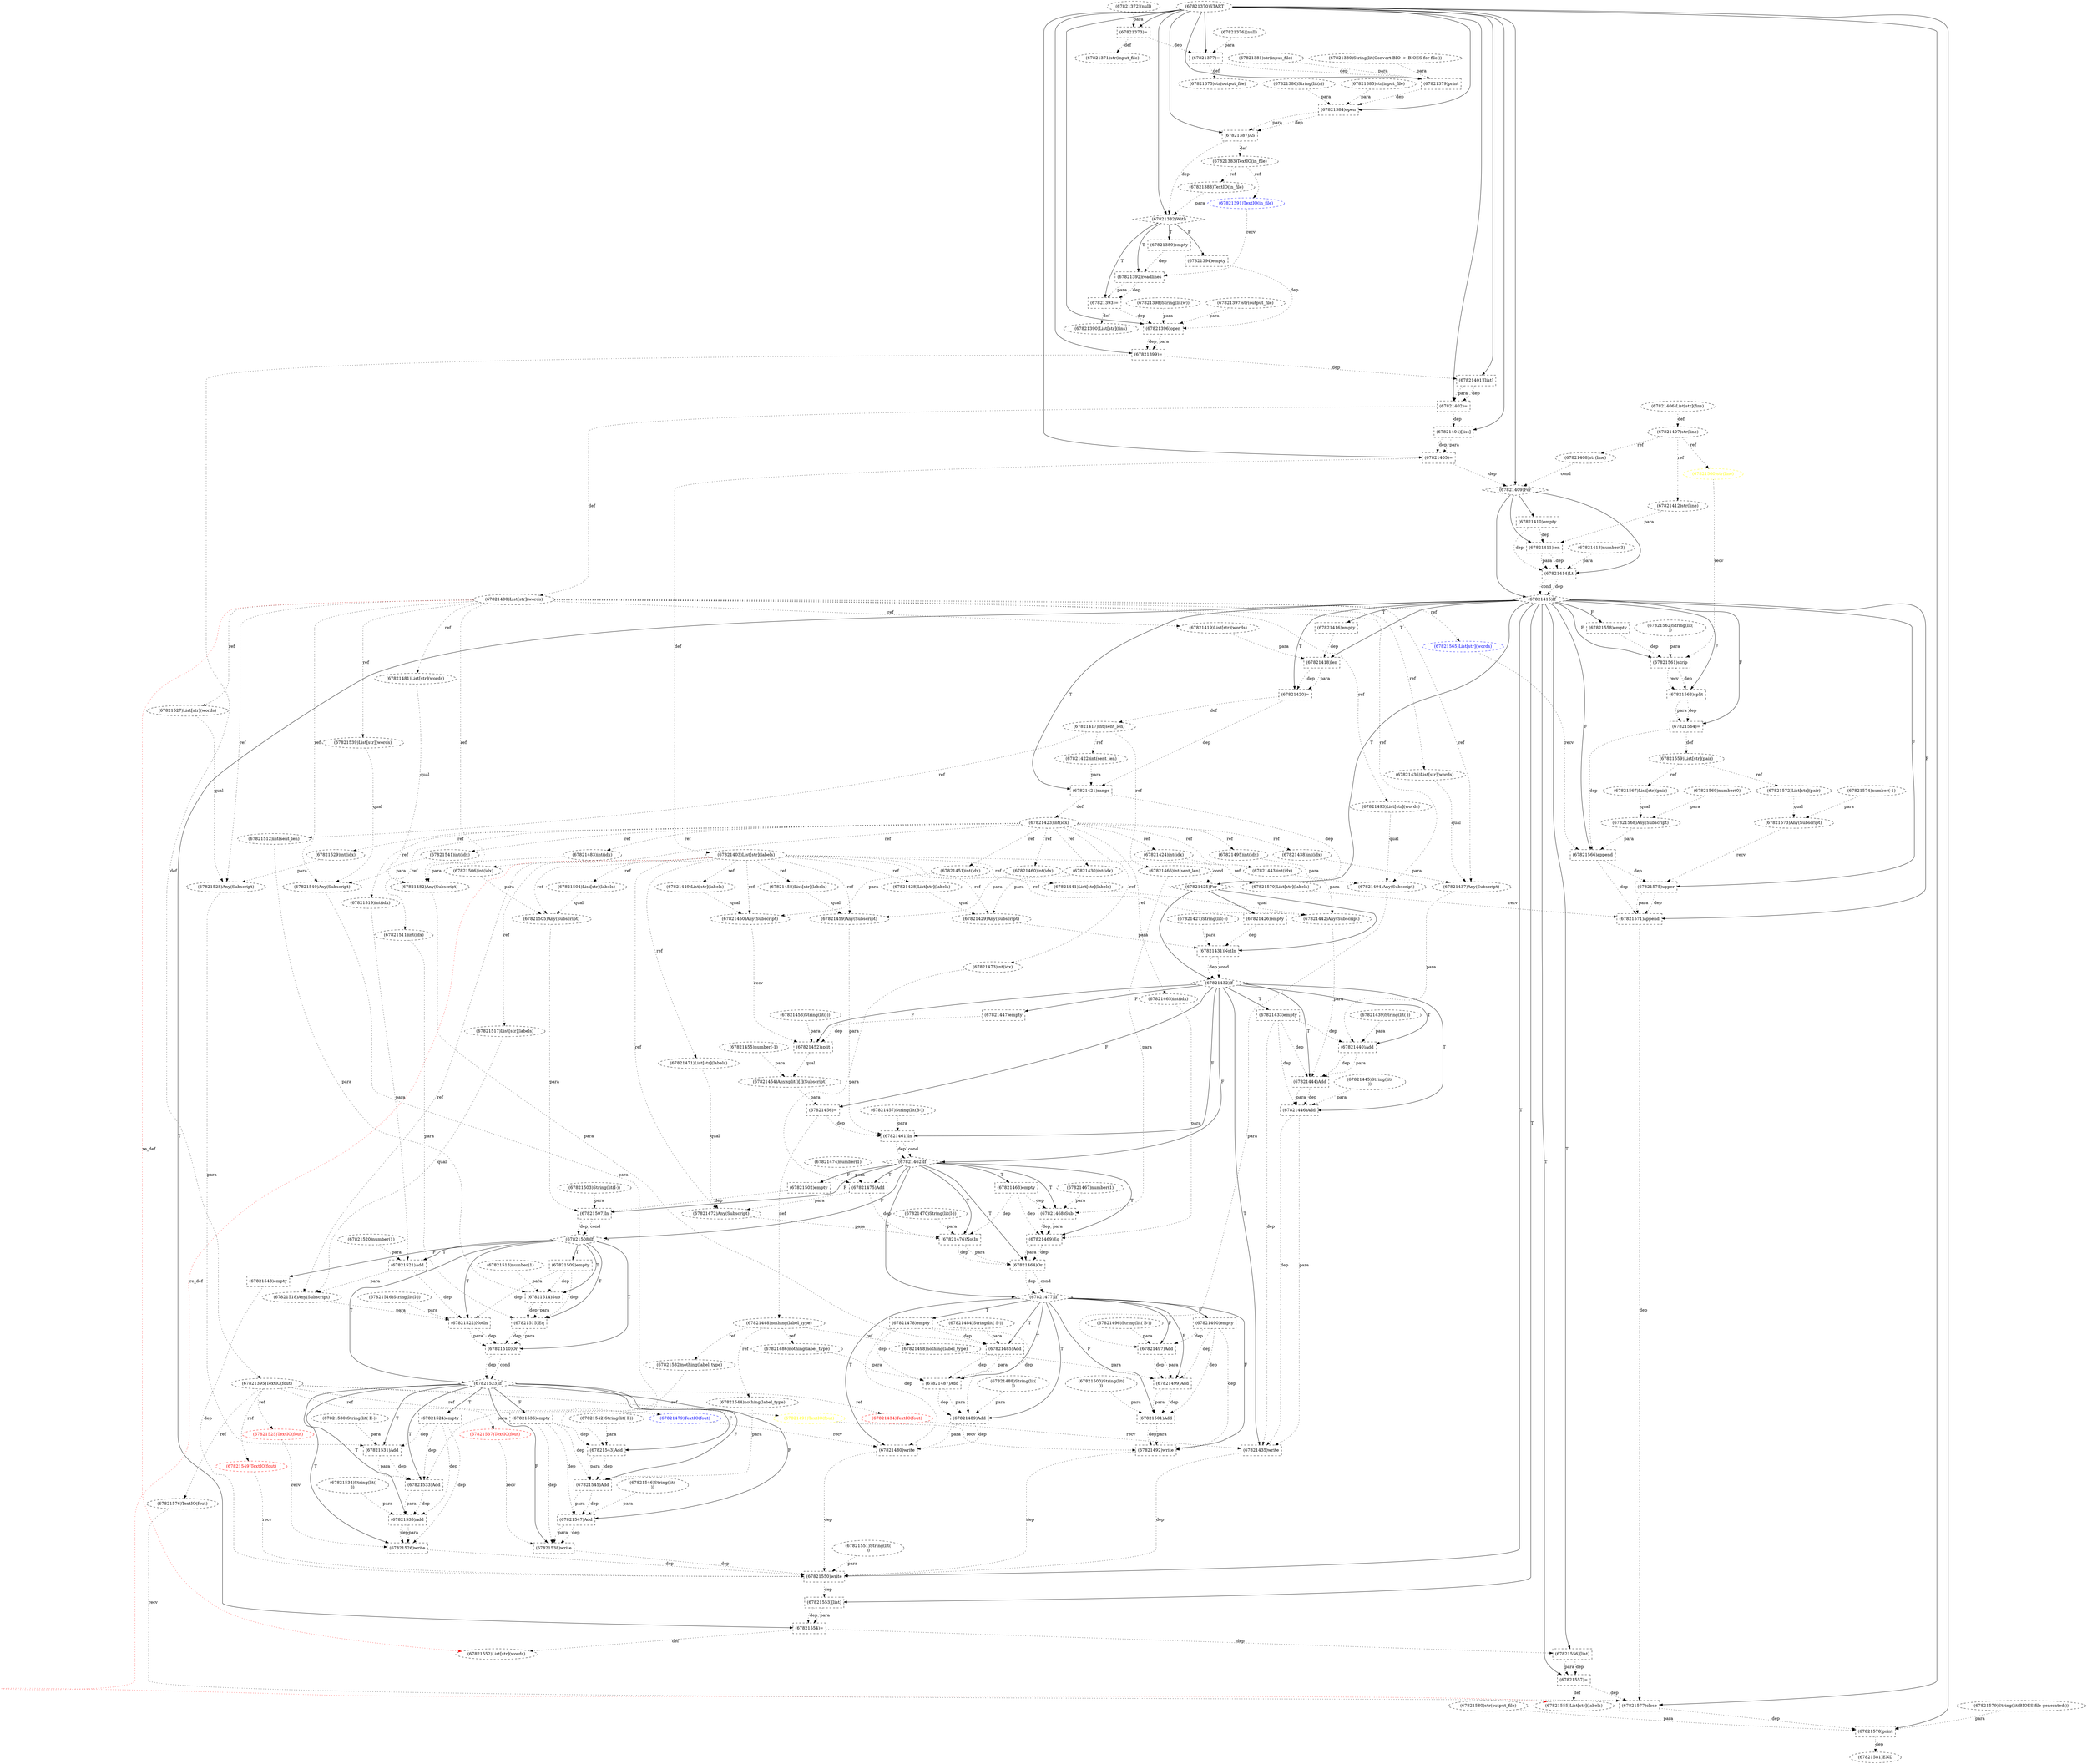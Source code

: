 digraph G {
1 [label="(67821577)close" shape=box style=dashed color=black fontcolor=black]
2 [label="(67821398)String(lit(w))" shape=ellipse style=dashed color=black fontcolor=black]
3 [label="(67821512)int(sent_len)" shape=ellipse style=dashed]
4 [label="(67821455)number(-1)" shape=ellipse style=dashed]
5 [label="(67821497)Add" shape=box style=dashed]
6 [label="(67821499)Add" shape=box style=dashed]
7 [label="(67821484)String(lit( S-))" shape=ellipse style=dashed]
8 [label="(67821451)int(idx)" shape=ellipse style=dashed]
9 [label="(67821573)Any(Subscript)" shape=ellipse style=dashed]
10 [label="(67821401)[list]" shape=box style=dashed]
11 [label="(67821411)len" shape=box style=dashed]
12 [label="(67821489)Add" shape=box style=dashed]
13 [label="(67821507)In" shape=box style=dashed]
14 [label="(67821485)Add" shape=box style=dashed]
15 [label="(67821565)List[str](words)" shape=ellipse style=dashed color=blue fontcolor=blue]
16 [label="(67821414)Lt" shape=box style=dashed]
17 [label="(67821519)int(idx)" shape=ellipse style=dashed]
18 [label="(67821386)String(lit(r))" shape=ellipse style=dashed]
19 [label="(67821404)[list]" shape=box style=dashed]
20 [label="(67821517)List[str](labels)" shape=ellipse style=dashed]
21 [label="(67821416)empty" shape=box style=dashed]
22 [label="(67821508)If" shape=diamond style=dashed]
23 [label="(67821510)Or" shape=box style=dashed]
24 [label="(67821390)List[str](fins)" shape=ellipse style=dashed]
25 [label="(67821434)TextIO(fout)" shape=ellipse style=dashed color=red fontcolor=red]
26 [label="(67821431)NotIn" shape=box style=dashed]
27 [label="(67821447)empty" shape=box style=dashed]
28 [label="(67821410)empty" shape=box style=dashed]
29 [label="(67821407)str(line)" shape=ellipse style=dashed]
30 [label="(67821481)List[str](words)" shape=ellipse style=dashed]
31 [label="(67821432)If" shape=diamond style=dashed]
32 [label="(67821445)String(lit(
))" shape=ellipse style=dashed]
33 [label="(67821580)str(output_file)" shape=ellipse style=dashed]
34 [label="(67821532)nothing(label_type)" shape=ellipse style=dashed]
35 [label="(67821549)TextIO(fout)" shape=ellipse style=dashed color=red fontcolor=red]
36 [label="(67821472)Any(Subscript)" shape=ellipse style=dashed]
37 [label="(67821547)Add" shape=box style=dashed]
38 [label="(67821511)int(idx)" shape=ellipse style=dashed]
39 [label="(67821405)=" shape=box style=dashed]
40 [label="(67821441)List[str](labels)" shape=ellipse style=dashed]
41 [label="(67821522)NotIn" shape=box style=dashed]
42 [label="(67821502)empty" shape=box style=dashed]
43 [label="(67821531)Add" shape=box style=dashed]
44 [label="(67821554)=" shape=box style=dashed]
45 [label="(67821380)String(lit(Convert BIO -> BIOES for file:))" shape=ellipse style=dashed]
46 [label="(67821576)TextIO(fout)" shape=ellipse style=dashed color=black fontcolor=black]
47 [label="(67821515)Eq" shape=box style=dashed]
48 [label="(67821372)(null)" shape=ellipse style=dashed]
49 [label="(67821408)str(line)" shape=ellipse style=dashed]
50 [label="(67821450)Any(Subscript)" shape=ellipse style=dashed]
51 [label="(67821486)nothing(label_type)" shape=ellipse style=dashed]
52 [label="(67821373)=" shape=box style=dashed]
53 [label="(67821394)empty" shape=box style=dashed]
54 [label="(67821418)len" shape=box style=dashed]
55 [label="(67821452)split" shape=box style=dashed]
56 [label="(67821581)END" style=dashed]
57 [label="(67821496)String(lit( B-))" shape=ellipse style=dashed]
58 [label="(67821544)nothing(label_type)" shape=ellipse style=dashed]
59 [label="(67821558)empty" shape=box style=dashed]
60 [label="(67821446)Add" shape=box style=dashed]
61 [label="(67821492)write" shape=box style=dashed]
62 [label="(67821560)str(line)" shape=ellipse style=dashed color=yellow fontcolor=yellow]
63 [label="(67821464)Or" shape=box style=dashed]
64 [label="(67821559)List[str](pair)" shape=ellipse style=dashed]
65 [label="(67821428)List[str](labels)" shape=ellipse style=dashed]
66 [label="(67821571)append" shape=box style=dashed]
67 [label="(67821406)List[str](fins)" shape=ellipse style=dashed]
68 [label="(67821449)List[str](labels)" shape=ellipse style=dashed]
69 [label="(67821535)Add" shape=box style=dashed]
70 [label="(67821435)write" shape=box style=dashed]
71 [label="(67821425)For" shape=diamond style=dashed]
72 [label="(67821465)int(idx)" shape=ellipse style=dashed]
73 [label="(67821514)Sub" shape=box style=dashed]
74 [label="(67821384)open" shape=box style=dashed]
75 [label="(67821505)Any(Subscript)" shape=ellipse style=dashed]
76 [label="(67821475)Add" shape=box style=dashed]
77 [label="(67821479)TextIO(fout)" shape=ellipse style=dashed color=blue fontcolor=blue]
78 [label="(67821500)String(lit(
))" shape=ellipse style=dashed]
79 [label="(67821545)Add" shape=box style=dashed]
80 [label="(67821388)TextIO(in_file)" shape=ellipse style=dashed]
81 [label="(67821400)List[str](words)" shape=ellipse style=dashed]
82 [label="(67821530)String(lit( E-))" shape=ellipse style=dashed]
83 [label="(67821490)empty" shape=box style=dashed]
84 [label="(67821504)List[str](labels)" shape=ellipse style=dashed]
85 [label="(67821370)START" style=dashed]
86 [label="(67821399)=" shape=box style=dashed color=black fontcolor=black]
87 [label="(67821438)int(idx)" shape=ellipse style=dashed]
88 [label="(67821533)Add" shape=box style=dashed]
89 [label="(67821569)number(0)" shape=ellipse style=dashed]
90 [label="(67821527)List[str](words)" shape=ellipse style=dashed]
91 [label="(67821480)write" shape=box style=dashed]
92 [label="(67821423)int(idx)" shape=ellipse style=dashed]
93 [label="(67821538)write" shape=box style=dashed]
94 [label="(67821537)TextIO(fout)" shape=ellipse style=dashed color=red fontcolor=red]
95 [label="(67821521)Add" shape=box style=dashed]
96 [label="(67821456)=" shape=box style=dashed]
97 [label="(67821541)int(idx)" shape=ellipse style=dashed]
98 [label="(67821468)Sub" shape=box style=dashed]
99 [label="(67821557)=" shape=box style=dashed]
100 [label="(67821442)Any(Subscript)" shape=ellipse style=dashed]
101 [label="(67821578)print" shape=box style=dashed]
102 [label="(67821495)int(idx)" shape=ellipse style=dashed]
103 [label="(67821448)nothing(label_type)" shape=ellipse style=dashed]
104 [label="(67821473)int(idx)" shape=ellipse style=dashed]
105 [label="(67821572)List[str](pair)" shape=ellipse style=dashed]
106 [label="(67821375)str(output_file)" shape=ellipse style=dashed]
107 [label="(67821371)str(input_file)" shape=ellipse style=dashed]
108 [label="(67821525)TextIO(fout)" shape=ellipse style=dashed color=red fontcolor=red]
109 [label="(67821433)empty" shape=box style=dashed]
110 [label="(67821570)List[str](labels)" shape=ellipse style=dashed color=black fontcolor=black]
111 [label="(67821396)open" shape=box style=dashed color=black fontcolor=black]
112 [label="(67821457)String(lit(B-))" shape=ellipse style=dashed]
113 [label="(67821566)append" shape=box style=dashed]
114 [label="(67821469)Eq" shape=box style=dashed]
115 [label="(67821413)number(3)" shape=ellipse style=dashed]
116 [label="(67821529)int(idx)" shape=ellipse style=dashed]
117 [label="(67821453)String(lit(-))" shape=ellipse style=dashed]
118 [label="(67821387)AS" shape=box style=dashed]
119 [label="(67821385)str(input_file)" shape=ellipse style=dashed]
120 [label="(67821443)int(idx)" shape=ellipse style=dashed]
121 [label="(67821553)[list]" shape=box style=dashed]
122 [label="(67821518)Any(Subscript)" shape=ellipse style=dashed]
123 [label="(67821424)int(idx)" shape=ellipse style=dashed]
124 [label="(67821460)int(idx)" shape=ellipse style=dashed]
125 [label="(67821421)range" shape=box style=dashed]
126 [label="(67821540)Any(Subscript)" shape=ellipse style=dashed]
127 [label="(67821546)String(lit(
))" shape=ellipse style=dashed]
128 [label="(67821534)String(lit(
))" shape=ellipse style=dashed]
129 [label="(67821488)String(lit(
))" shape=ellipse style=dashed]
130 [label="(67821415)If" shape=diamond style=dashed]
131 [label="(67821561)strip" shape=box style=dashed]
132 [label="(67821483)int(idx)" shape=ellipse style=dashed]
133 [label="(67821551)String(lit(
))" shape=ellipse style=dashed]
134 [label="(67821389)empty" shape=box style=dashed]
135 [label="(67821476)NotIn" shape=box style=dashed]
136 [label="(67821454)Any.split()[.](Subscript)" shape=ellipse style=dashed]
137 [label="(67821482)Any(Subscript)" shape=ellipse style=dashed]
138 [label="(67821539)List[str](words)" shape=ellipse style=dashed]
139 [label="(67821409)For" shape=diamond style=dashed]
140 [label="(67821461)In" shape=box style=dashed]
141 [label="(67821444)Add" shape=box style=dashed]
142 [label="(67821487)Add" shape=box style=dashed]
143 [label="(67821501)Add" shape=box style=dashed]
144 [label="(67821462)If" shape=diamond style=dashed]
145 [label="(67821429)Any(Subscript)" shape=ellipse style=dashed]
146 [label="(67821419)List[str](words)" shape=ellipse style=dashed]
147 [label="(67821382)With" shape=diamond style=dashed]
148 [label="(67821440)Add" shape=box style=dashed]
149 [label="(67821436)List[str](words)" shape=ellipse style=dashed]
150 [label="(67821574)number(-1)" shape=ellipse style=dashed]
151 [label="(67821395)TextIO(fout)" shape=ellipse style=dashed color=black fontcolor=black]
152 [label="(67821523)If" shape=diamond style=dashed]
153 [label="(67821536)empty" shape=box style=dashed]
154 [label="(67821417)int(sent_len)" shape=ellipse style=dashed]
155 [label="(67821377)=" shape=box style=dashed]
156 [label="(67821579)String(lit(BIOES file generated:))" shape=ellipse style=dashed]
157 [label="(67821383)TextIO(in_file)" shape=ellipse style=dashed]
158 [label="(67821520)number(1)" shape=ellipse style=dashed]
159 [label="(67821555)List[str](labels)" shape=ellipse style=dashed]
160 [label="(67821542)String(lit( I-))" shape=ellipse style=dashed]
161 [label="(67821556)[list]" shape=box style=dashed]
162 [label="(67821437)Any(Subscript)" shape=ellipse style=dashed]
163 [label="(67821426)empty" shape=box style=dashed]
164 [label="(67821526)write" shape=box style=dashed]
165 [label="(67821548)empty" shape=box style=dashed]
166 [label="(67821563)split" shape=box style=dashed]
167 [label="(67821493)List[str](words)" shape=ellipse style=dashed]
168 [label="(67821392)readlines" shape=box style=dashed]
169 [label="(67821471)List[str](labels)" shape=ellipse style=dashed]
170 [label="(67821550)write" shape=box style=dashed]
171 [label="(67821427)String(lit(-))" shape=ellipse style=dashed]
172 [label="(67821503)String(lit(I-))" shape=ellipse style=dashed]
173 [label="(67821393)=" shape=box style=dashed]
174 [label="(67821458)List[str](labels)" shape=ellipse style=dashed]
175 [label="(67821430)int(idx)" shape=ellipse style=dashed]
176 [label="(67821470)String(lit(I-))" shape=ellipse style=dashed]
177 [label="(67821564)=" shape=box style=dashed]
178 [label="(67821478)empty" shape=box style=dashed]
179 [label="(67821412)str(line)" shape=ellipse style=dashed]
180 [label="(67821467)number(1)" shape=ellipse style=dashed]
181 [label="(67821379)print" shape=box style=dashed]
182 [label="(67821513)number(1)" shape=ellipse style=dashed]
183 [label="(67821528)Any(Subscript)" shape=ellipse style=dashed]
184 [label="(67821494)Any(Subscript)" shape=ellipse style=dashed]
185 [label="(67821568)Any(Subscript)" shape=ellipse style=dashed]
186 [label="(67821397)str(output_file)" shape=ellipse style=dashed]
187 [label="(67821439)String(lit( ))" shape=ellipse style=dashed]
188 [label="(67821376)(null)" shape=ellipse style=dashed]
189 [label="(67821474)number(1)" shape=ellipse style=dashed]
190 [label="(67821402)=" shape=box style=dashed]
191 [label="(67821381)str(input_file)" shape=ellipse style=dashed]
192 [label="(67821420)=" shape=box style=dashed]
193 [label="(67821516)String(lit(I-))" shape=ellipse style=dashed]
194 [label="(67821459)Any(Subscript)" shape=ellipse style=dashed]
195 [label="(67821466)int(sent_len)" shape=ellipse style=dashed]
196 [label="(67821575)upper" shape=box style=dashed]
197 [label="(67821491)TextIO(fout)" shape=ellipse style=dashed color=yellow fontcolor=yellow]
198 [label="(67821403)List[str](labels)" shape=ellipse style=dashed]
199 [label="(67821524)empty" shape=box style=dashed]
200 [label="(67821543)Add" shape=box style=dashed]
201 [label="(67821562)String(lit(
))" shape=ellipse style=dashed]
202 [label="(67821477)If" shape=diamond style=dashed]
203 [label="(67821463)empty" shape=box style=dashed]
204 [label="(67821422)int(sent_len)" shape=ellipse style=dashed]
205 [label="(67821498)nothing(label_type)" shape=ellipse style=dashed]
206 [label="(67821506)int(idx)" shape=ellipse style=dashed]
207 [label="(67821552)List[str](words)" shape=ellipse style=dashed]
208 [label="(67821567)List[str](pair)" shape=ellipse style=dashed]
209 [label="(67821391)TextIO(in_file)" shape=ellipse style=dashed color=blue fontcolor=blue]
210 [label="(67821509)empty" shape=box style=dashed]
85 -> 1 [label="" style=solid];
46 -> 1 [label="recv" style=dotted];
66 -> 1 [label="dep" style=dotted];
99 -> 1 [label="dep" style=dotted];
154 -> 3 [label="ref" style=dotted];
202 -> 5 [label="F"];
184 -> 5 [label="para" style=dotted];
57 -> 5 [label="para" style=dotted];
83 -> 5 [label="dep" style=dotted];
202 -> 6 [label="F"];
5 -> 6 [label="dep" style=dotted];
5 -> 6 [label="para" style=dotted];
205 -> 6 [label="para" style=dotted];
83 -> 6 [label="dep" style=dotted];
92 -> 8 [label="ref" style=dotted];
105 -> 9 [label="qual" style=dotted];
150 -> 9 [label="para" style=dotted];
85 -> 10 [label="" style=solid];
86 -> 10 [label="dep" style=dotted];
139 -> 11 [label="" style=solid];
179 -> 11 [label="para" style=dotted];
28 -> 11 [label="dep" style=dotted];
202 -> 12 [label="T"];
142 -> 12 [label="dep" style=dotted];
142 -> 12 [label="para" style=dotted];
129 -> 12 [label="para" style=dotted];
178 -> 12 [label="dep" style=dotted];
144 -> 13 [label="F"];
172 -> 13 [label="para" style=dotted];
75 -> 13 [label="para" style=dotted];
42 -> 13 [label="dep" style=dotted];
202 -> 14 [label="T"];
137 -> 14 [label="para" style=dotted];
7 -> 14 [label="para" style=dotted];
178 -> 14 [label="dep" style=dotted];
81 -> 15 [label="ref" style=dotted];
139 -> 16 [label="" style=solid];
11 -> 16 [label="dep" style=dotted];
11 -> 16 [label="para" style=dotted];
115 -> 16 [label="para" style=dotted];
28 -> 16 [label="dep" style=dotted];
92 -> 17 [label="ref" style=dotted];
85 -> 19 [label="" style=solid];
190 -> 19 [label="dep" style=dotted];
198 -> 20 [label="ref" style=dotted];
130 -> 21 [label="T"];
144 -> 22 [label="F"];
13 -> 22 [label="dep" style=dotted];
13 -> 22 [label="cond" style=dotted];
22 -> 23 [label="T"];
47 -> 23 [label="dep" style=dotted];
47 -> 23 [label="para" style=dotted];
41 -> 23 [label="dep" style=dotted];
41 -> 23 [label="para" style=dotted];
173 -> 24 [label="def" style=dotted];
151 -> 25 [label="ref" style=dotted];
71 -> 26 [label="" style=solid];
171 -> 26 [label="para" style=dotted];
145 -> 26 [label="para" style=dotted];
163 -> 26 [label="dep" style=dotted];
31 -> 27 [label="F"];
139 -> 28 [label="" style=solid];
67 -> 29 [label="def" style=dotted];
81 -> 30 [label="ref" style=dotted];
71 -> 31 [label="" style=solid];
26 -> 31 [label="dep" style=dotted];
26 -> 31 [label="cond" style=dotted];
103 -> 34 [label="ref" style=dotted];
151 -> 35 [label="ref" style=dotted];
169 -> 36 [label="qual" style=dotted];
76 -> 36 [label="para" style=dotted];
198 -> 36 [label="ref" style=dotted];
152 -> 37 [label="F"];
79 -> 37 [label="dep" style=dotted];
79 -> 37 [label="para" style=dotted];
127 -> 37 [label="para" style=dotted];
153 -> 37 [label="dep" style=dotted];
92 -> 38 [label="ref" style=dotted];
85 -> 39 [label="" style=solid];
19 -> 39 [label="dep" style=dotted];
19 -> 39 [label="para" style=dotted];
198 -> 40 [label="ref" style=dotted];
22 -> 41 [label="T"];
193 -> 41 [label="para" style=dotted];
95 -> 41 [label="dep" style=dotted];
122 -> 41 [label="para" style=dotted];
210 -> 41 [label="dep" style=dotted];
144 -> 42 [label="F"];
152 -> 43 [label="T"];
183 -> 43 [label="para" style=dotted];
82 -> 43 [label="para" style=dotted];
199 -> 43 [label="dep" style=dotted];
130 -> 44 [label="T"];
121 -> 44 [label="dep" style=dotted];
121 -> 44 [label="para" style=dotted];
151 -> 46 [label="ref" style=dotted];
22 -> 47 [label="T"];
38 -> 47 [label="para" style=dotted];
73 -> 47 [label="dep" style=dotted];
73 -> 47 [label="para" style=dotted];
210 -> 47 [label="dep" style=dotted];
29 -> 49 [label="ref" style=dotted];
68 -> 50 [label="qual" style=dotted];
8 -> 50 [label="para" style=dotted];
198 -> 50 [label="ref" style=dotted];
103 -> 51 [label="ref" style=dotted];
85 -> 52 [label="" style=solid];
48 -> 52 [label="para" style=dotted];
147 -> 53 [label="F"];
130 -> 54 [label="T"];
146 -> 54 [label="para" style=dotted];
21 -> 54 [label="dep" style=dotted];
31 -> 55 [label="F"];
50 -> 55 [label="recv" style=dotted];
117 -> 55 [label="para" style=dotted];
27 -> 55 [label="dep" style=dotted];
101 -> 56 [label="dep" style=dotted];
103 -> 58 [label="ref" style=dotted];
130 -> 59 [label="F"];
31 -> 60 [label="T"];
141 -> 60 [label="dep" style=dotted];
141 -> 60 [label="para" style=dotted];
32 -> 60 [label="para" style=dotted];
109 -> 60 [label="dep" style=dotted];
202 -> 61 [label="F"];
197 -> 61 [label="recv" style=dotted];
143 -> 61 [label="dep" style=dotted];
143 -> 61 [label="para" style=dotted];
83 -> 61 [label="dep" style=dotted];
29 -> 62 [label="ref" style=dotted];
144 -> 63 [label="T"];
114 -> 63 [label="dep" style=dotted];
114 -> 63 [label="para" style=dotted];
135 -> 63 [label="dep" style=dotted];
135 -> 63 [label="para" style=dotted];
177 -> 64 [label="def" style=dotted];
198 -> 65 [label="ref" style=dotted];
130 -> 66 [label="F"];
110 -> 66 [label="recv" style=dotted];
196 -> 66 [label="dep" style=dotted];
196 -> 66 [label="para" style=dotted];
113 -> 66 [label="dep" style=dotted];
198 -> 68 [label="ref" style=dotted];
152 -> 69 [label="T"];
88 -> 69 [label="dep" style=dotted];
88 -> 69 [label="para" style=dotted];
128 -> 69 [label="para" style=dotted];
199 -> 69 [label="dep" style=dotted];
31 -> 70 [label="T"];
25 -> 70 [label="recv" style=dotted];
60 -> 70 [label="dep" style=dotted];
60 -> 70 [label="para" style=dotted];
109 -> 70 [label="dep" style=dotted];
130 -> 71 [label="T"];
125 -> 71 [label="dep" style=dotted];
123 -> 71 [label="cond" style=dotted];
92 -> 72 [label="ref" style=dotted];
22 -> 73 [label="T"];
3 -> 73 [label="para" style=dotted];
182 -> 73 [label="para" style=dotted];
210 -> 73 [label="dep" style=dotted];
85 -> 74 [label="" style=solid];
119 -> 74 [label="para" style=dotted];
18 -> 74 [label="para" style=dotted];
181 -> 74 [label="dep" style=dotted];
84 -> 75 [label="qual" style=dotted];
206 -> 75 [label="para" style=dotted];
198 -> 75 [label="ref" style=dotted];
144 -> 76 [label="T"];
104 -> 76 [label="para" style=dotted];
189 -> 76 [label="para" style=dotted];
151 -> 77 [label="ref" style=dotted];
152 -> 79 [label="F"];
200 -> 79 [label="dep" style=dotted];
200 -> 79 [label="para" style=dotted];
58 -> 79 [label="para" style=dotted];
153 -> 79 [label="dep" style=dotted];
157 -> 80 [label="ref" style=dotted];
190 -> 81 [label="def" style=dotted];
202 -> 83 [label="F"];
198 -> 84 [label="ref" style=dotted];
85 -> 86 [label="" style=solid];
111 -> 86 [label="dep" style=dotted];
111 -> 86 [label="para" style=dotted];
92 -> 87 [label="ref" style=dotted];
152 -> 88 [label="T"];
43 -> 88 [label="dep" style=dotted];
43 -> 88 [label="para" style=dotted];
34 -> 88 [label="para" style=dotted];
199 -> 88 [label="dep" style=dotted];
81 -> 90 [label="ref" style=dotted];
202 -> 91 [label="T"];
77 -> 91 [label="recv" style=dotted];
12 -> 91 [label="dep" style=dotted];
12 -> 91 [label="para" style=dotted];
178 -> 91 [label="dep" style=dotted];
125 -> 92 [label="def" style=dotted];
152 -> 93 [label="F"];
94 -> 93 [label="recv" style=dotted];
37 -> 93 [label="dep" style=dotted];
37 -> 93 [label="para" style=dotted];
153 -> 93 [label="dep" style=dotted];
151 -> 94 [label="ref" style=dotted];
22 -> 95 [label="T"];
17 -> 95 [label="para" style=dotted];
158 -> 95 [label="para" style=dotted];
31 -> 96 [label="F"];
136 -> 96 [label="para" style=dotted];
92 -> 97 [label="ref" style=dotted];
144 -> 98 [label="T"];
195 -> 98 [label="para" style=dotted];
180 -> 98 [label="para" style=dotted];
203 -> 98 [label="dep" style=dotted];
130 -> 99 [label="T"];
161 -> 99 [label="dep" style=dotted];
161 -> 99 [label="para" style=dotted];
40 -> 100 [label="qual" style=dotted];
120 -> 100 [label="para" style=dotted];
198 -> 100 [label="ref" style=dotted];
85 -> 101 [label="" style=solid];
156 -> 101 [label="para" style=dotted];
33 -> 101 [label="para" style=dotted];
1 -> 101 [label="dep" style=dotted];
92 -> 102 [label="ref" style=dotted];
96 -> 103 [label="def" style=dotted];
92 -> 104 [label="ref" style=dotted];
64 -> 105 [label="ref" style=dotted];
155 -> 106 [label="def" style=dotted];
52 -> 107 [label="def" style=dotted];
151 -> 108 [label="ref" style=dotted];
31 -> 109 [label="T"];
198 -> 110 [label="ref" style=dotted];
85 -> 111 [label="" style=solid];
186 -> 111 [label="para" style=dotted];
2 -> 111 [label="para" style=dotted];
173 -> 111 [label="dep" style=dotted];
53 -> 111 [label="dep" style=dotted];
130 -> 113 [label="F"];
15 -> 113 [label="recv" style=dotted];
185 -> 113 [label="para" style=dotted];
177 -> 113 [label="dep" style=dotted];
144 -> 114 [label="T"];
72 -> 114 [label="para" style=dotted];
98 -> 114 [label="dep" style=dotted];
98 -> 114 [label="para" style=dotted];
203 -> 114 [label="dep" style=dotted];
92 -> 116 [label="ref" style=dotted];
85 -> 118 [label="" style=solid];
74 -> 118 [label="dep" style=dotted];
74 -> 118 [label="para" style=dotted];
92 -> 120 [label="ref" style=dotted];
130 -> 121 [label="T"];
170 -> 121 [label="dep" style=dotted];
20 -> 122 [label="qual" style=dotted];
95 -> 122 [label="para" style=dotted];
198 -> 122 [label="ref" style=dotted];
92 -> 123 [label="ref" style=dotted];
92 -> 124 [label="ref" style=dotted];
130 -> 125 [label="T"];
204 -> 125 [label="para" style=dotted];
192 -> 125 [label="dep" style=dotted];
138 -> 126 [label="qual" style=dotted];
97 -> 126 [label="para" style=dotted];
81 -> 126 [label="ref" style=dotted];
139 -> 130 [label="" style=solid];
16 -> 130 [label="dep" style=dotted];
16 -> 130 [label="cond" style=dotted];
130 -> 131 [label="F"];
62 -> 131 [label="recv" style=dotted];
201 -> 131 [label="para" style=dotted];
59 -> 131 [label="dep" style=dotted];
92 -> 132 [label="ref" style=dotted];
147 -> 134 [label="T"];
144 -> 135 [label="T"];
176 -> 135 [label="para" style=dotted];
76 -> 135 [label="dep" style=dotted];
36 -> 135 [label="para" style=dotted];
203 -> 135 [label="dep" style=dotted];
55 -> 136 [label="qual" style=dotted];
4 -> 136 [label="para" style=dotted];
30 -> 137 [label="qual" style=dotted];
132 -> 137 [label="para" style=dotted];
81 -> 137 [label="ref" style=dotted];
81 -> 138 [label="ref" style=dotted];
85 -> 139 [label="" style=solid];
49 -> 139 [label="cond" style=dotted];
39 -> 139 [label="dep" style=dotted];
31 -> 140 [label="F"];
112 -> 140 [label="para" style=dotted];
194 -> 140 [label="para" style=dotted];
96 -> 140 [label="dep" style=dotted];
31 -> 141 [label="T"];
148 -> 141 [label="dep" style=dotted];
148 -> 141 [label="para" style=dotted];
100 -> 141 [label="para" style=dotted];
109 -> 141 [label="dep" style=dotted];
202 -> 142 [label="T"];
14 -> 142 [label="dep" style=dotted];
14 -> 142 [label="para" style=dotted];
51 -> 142 [label="para" style=dotted];
178 -> 142 [label="dep" style=dotted];
202 -> 143 [label="F"];
6 -> 143 [label="dep" style=dotted];
6 -> 143 [label="para" style=dotted];
78 -> 143 [label="para" style=dotted];
83 -> 143 [label="dep" style=dotted];
31 -> 144 [label="F"];
140 -> 144 [label="dep" style=dotted];
140 -> 144 [label="cond" style=dotted];
65 -> 145 [label="qual" style=dotted];
175 -> 145 [label="para" style=dotted];
198 -> 145 [label="ref" style=dotted];
81 -> 146 [label="ref" style=dotted];
85 -> 147 [label="" style=solid];
118 -> 147 [label="dep" style=dotted];
80 -> 147 [label="para" style=dotted];
31 -> 148 [label="T"];
162 -> 148 [label="para" style=dotted];
187 -> 148 [label="para" style=dotted];
109 -> 148 [label="dep" style=dotted];
81 -> 149 [label="ref" style=dotted];
86 -> 151 [label="def" style=dotted];
22 -> 152 [label="T"];
23 -> 152 [label="dep" style=dotted];
23 -> 152 [label="cond" style=dotted];
152 -> 153 [label="F"];
192 -> 154 [label="def" style=dotted];
85 -> 155 [label="" style=solid];
188 -> 155 [label="para" style=dotted];
52 -> 155 [label="dep" style=dotted];
118 -> 157 [label="def" style=dotted];
99 -> 159 [label="def" style=dotted];
198 -> 159 [label="re_def" style=dotted color=red];
130 -> 161 [label="T"];
44 -> 161 [label="dep" style=dotted];
149 -> 162 [label="qual" style=dotted];
87 -> 162 [label="para" style=dotted];
81 -> 162 [label="ref" style=dotted];
71 -> 163 [label="" style=solid];
152 -> 164 [label="T"];
108 -> 164 [label="recv" style=dotted];
69 -> 164 [label="dep" style=dotted];
69 -> 164 [label="para" style=dotted];
199 -> 164 [label="dep" style=dotted];
22 -> 165 [label="F"];
130 -> 166 [label="F"];
131 -> 166 [label="dep" style=dotted];
131 -> 166 [label="recv" style=dotted];
81 -> 167 [label="ref" style=dotted];
147 -> 168 [label="T"];
209 -> 168 [label="recv" style=dotted];
134 -> 168 [label="dep" style=dotted];
198 -> 169 [label="ref" style=dotted];
130 -> 170 [label="T"];
35 -> 170 [label="recv" style=dotted];
133 -> 170 [label="para" style=dotted];
91 -> 170 [label="dep" style=dotted];
61 -> 170 [label="dep" style=dotted];
164 -> 170 [label="dep" style=dotted];
165 -> 170 [label="dep" style=dotted];
93 -> 170 [label="dep" style=dotted];
70 -> 170 [label="dep" style=dotted];
147 -> 173 [label="T"];
168 -> 173 [label="dep" style=dotted];
168 -> 173 [label="para" style=dotted];
198 -> 174 [label="ref" style=dotted];
92 -> 175 [label="ref" style=dotted];
130 -> 177 [label="F"];
166 -> 177 [label="dep" style=dotted];
166 -> 177 [label="para" style=dotted];
202 -> 178 [label="T"];
29 -> 179 [label="ref" style=dotted];
85 -> 181 [label="" style=solid];
45 -> 181 [label="para" style=dotted];
191 -> 181 [label="para" style=dotted];
155 -> 181 [label="dep" style=dotted];
90 -> 183 [label="qual" style=dotted];
116 -> 183 [label="para" style=dotted];
81 -> 183 [label="ref" style=dotted];
167 -> 184 [label="qual" style=dotted];
102 -> 184 [label="para" style=dotted];
81 -> 184 [label="ref" style=dotted];
208 -> 185 [label="qual" style=dotted];
89 -> 185 [label="para" style=dotted];
85 -> 190 [label="" style=solid];
10 -> 190 [label="dep" style=dotted];
10 -> 190 [label="para" style=dotted];
130 -> 192 [label="T"];
54 -> 192 [label="dep" style=dotted];
54 -> 192 [label="para" style=dotted];
174 -> 194 [label="qual" style=dotted];
124 -> 194 [label="para" style=dotted];
198 -> 194 [label="ref" style=dotted];
154 -> 195 [label="ref" style=dotted];
130 -> 196 [label="F"];
9 -> 196 [label="recv" style=dotted];
113 -> 196 [label="dep" style=dotted];
151 -> 197 [label="ref" style=dotted];
39 -> 198 [label="def" style=dotted];
152 -> 199 [label="T"];
152 -> 200 [label="F"];
126 -> 200 [label="para" style=dotted];
160 -> 200 [label="para" style=dotted];
153 -> 200 [label="dep" style=dotted];
144 -> 202 [label="T"];
63 -> 202 [label="dep" style=dotted];
63 -> 202 [label="cond" style=dotted];
144 -> 203 [label="T"];
154 -> 204 [label="ref" style=dotted];
103 -> 205 [label="ref" style=dotted];
92 -> 206 [label="ref" style=dotted];
44 -> 207 [label="def" style=dotted];
81 -> 207 [label="re_def" style=dotted color=red];
64 -> 208 [label="ref" style=dotted];
157 -> 209 [label="ref" style=dotted];
22 -> 210 [label="T"];
}